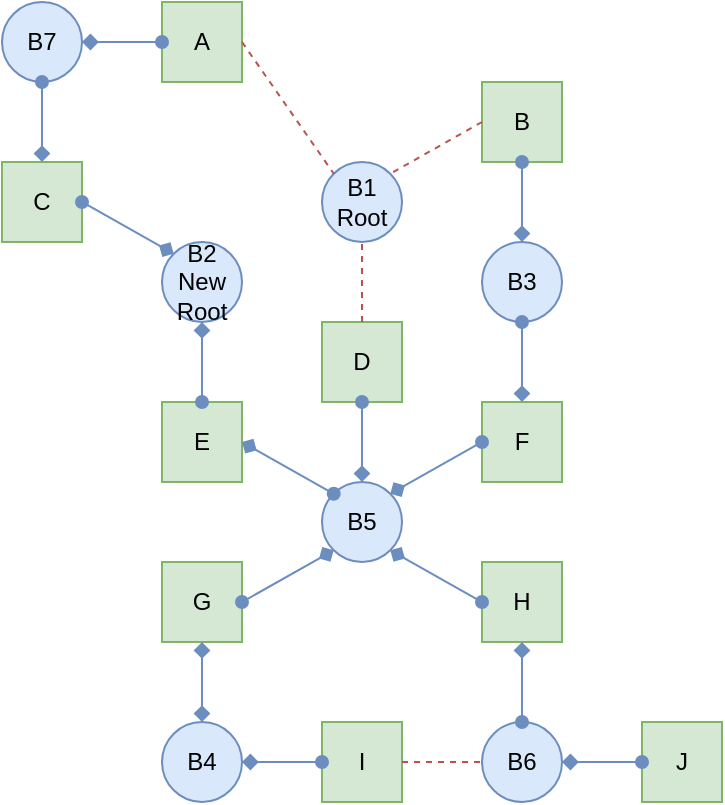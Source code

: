 <mxfile version="12.0.2" type="device" pages="1"><diagram id="QU_nLfcgj8eam7N8MZRF" name="Page-1"><mxGraphModel dx="927" dy="483" grid="1" gridSize="10" guides="1" tooltips="1" connect="1" arrows="1" fold="1" page="1" pageScale="1" pageWidth="850" pageHeight="1100" math="0" shadow="0"><root><mxCell id="0"/><mxCell id="1" parent="0"/><mxCell id="2wqePbnf0MStQBOllh40-1" value="A" style="whiteSpace=wrap;html=1;aspect=fixed;fillColor=#d5e8d4;strokeColor=#82b366;shadow=0;" vertex="1" parent="1"><mxGeometry x="240" y="80" width="40" height="40" as="geometry"/></mxCell><mxCell id="2wqePbnf0MStQBOllh40-2" value="B" style="whiteSpace=wrap;html=1;aspect=fixed;fillColor=#d5e8d4;strokeColor=#82b366;" vertex="1" parent="1"><mxGeometry x="400" y="120" width="40" height="40" as="geometry"/></mxCell><mxCell id="2wqePbnf0MStQBOllh40-3" value="D" style="whiteSpace=wrap;html=1;aspect=fixed;fillColor=#d5e8d4;strokeColor=#82b366;" vertex="1" parent="1"><mxGeometry x="320" y="240" width="40" height="40" as="geometry"/></mxCell><mxCell id="2wqePbnf0MStQBOllh40-4" value="C" style="whiteSpace=wrap;html=1;aspect=fixed;fillColor=#d5e8d4;strokeColor=#82b366;" vertex="1" parent="1"><mxGeometry x="160" y="160" width="40" height="40" as="geometry"/></mxCell><mxCell id="2wqePbnf0MStQBOllh40-5" value="E" style="whiteSpace=wrap;html=1;aspect=fixed;fillColor=#d5e8d4;strokeColor=#82b366;" vertex="1" parent="1"><mxGeometry x="240" y="280" width="40" height="40" as="geometry"/></mxCell><mxCell id="2wqePbnf0MStQBOllh40-6" value="G" style="whiteSpace=wrap;html=1;aspect=fixed;fillColor=#d5e8d4;strokeColor=#82b366;" vertex="1" parent="1"><mxGeometry x="240" y="360" width="40" height="40" as="geometry"/></mxCell><mxCell id="2wqePbnf0MStQBOllh40-7" value="I" style="whiteSpace=wrap;html=1;aspect=fixed;fillColor=#d5e8d4;strokeColor=#82b366;" vertex="1" parent="1"><mxGeometry x="320" y="440" width="40" height="40" as="geometry"/></mxCell><mxCell id="2wqePbnf0MStQBOllh40-8" value="J" style="whiteSpace=wrap;html=1;aspect=fixed;fillColor=#d5e8d4;strokeColor=#82b366;" vertex="1" parent="1"><mxGeometry x="480" y="440" width="40" height="40" as="geometry"/></mxCell><mxCell id="2wqePbnf0MStQBOllh40-9" value="H" style="whiteSpace=wrap;html=1;aspect=fixed;fillColor=#d5e8d4;strokeColor=#82b366;" vertex="1" parent="1"><mxGeometry x="400" y="360" width="40" height="40" as="geometry"/></mxCell><mxCell id="2wqePbnf0MStQBOllh40-10" value="F" style="whiteSpace=wrap;html=1;aspect=fixed;fillColor=#d5e8d4;strokeColor=#82b366;" vertex="1" parent="1"><mxGeometry x="400" y="280" width="40" height="40" as="geometry"/></mxCell><mxCell id="2wqePbnf0MStQBOllh40-13" value="B1&lt;br&gt;Root" style="ellipse;whiteSpace=wrap;html=1;aspect=fixed;fillColor=#dae8fc;strokeColor=#6c8ebf;" vertex="1" parent="1"><mxGeometry x="320" y="160" width="40" height="40" as="geometry"/></mxCell><mxCell id="2wqePbnf0MStQBOllh40-15" value="B2&lt;br&gt;New Root" style="ellipse;whiteSpace=wrap;html=1;aspect=fixed;fillColor=#dae8fc;strokeColor=#6c8ebf;" vertex="1" parent="1"><mxGeometry x="240" y="200" width="40" height="40" as="geometry"/></mxCell><mxCell id="2wqePbnf0MStQBOllh40-16" value="B3" style="ellipse;whiteSpace=wrap;html=1;aspect=fixed;fillColor=#dae8fc;strokeColor=#6c8ebf;" vertex="1" parent="1"><mxGeometry x="400" y="200" width="40" height="40" as="geometry"/></mxCell><mxCell id="2wqePbnf0MStQBOllh40-17" value="B4" style="ellipse;whiteSpace=wrap;html=1;aspect=fixed;fillColor=#dae8fc;strokeColor=#6c8ebf;" vertex="1" parent="1"><mxGeometry x="240" y="440" width="40" height="40" as="geometry"/></mxCell><mxCell id="2wqePbnf0MStQBOllh40-19" value="B6" style="ellipse;whiteSpace=wrap;html=1;aspect=fixed;fillColor=#dae8fc;strokeColor=#6c8ebf;" vertex="1" parent="1"><mxGeometry x="400" y="440" width="40" height="40" as="geometry"/></mxCell><mxCell id="2wqePbnf0MStQBOllh40-20" value="B7" style="ellipse;whiteSpace=wrap;html=1;aspect=fixed;fillColor=#dae8fc;strokeColor=#6c8ebf;" vertex="1" parent="1"><mxGeometry x="160" y="80" width="40" height="40" as="geometry"/></mxCell><mxCell id="2wqePbnf0MStQBOllh40-48" style="edgeStyle=none;rounded=0;orthogonalLoop=1;jettySize=auto;html=1;endArrow=none;endFill=0;fillColor=#f8cecc;strokeColor=#b85450;dashed=1;" edge="1" parent="1" source="2wqePbnf0MStQBOllh40-7" target="2wqePbnf0MStQBOllh40-19"><mxGeometry relative="1" as="geometry"/></mxCell><mxCell id="2wqePbnf0MStQBOllh40-49" style="edgeStyle=none;rounded=0;orthogonalLoop=1;jettySize=auto;html=1;entryX=1;entryY=0.5;entryDx=0;entryDy=0;endArrow=diamond;endFill=1;startArrow=oval;startFill=1;fillColor=#dae8fc;strokeColor=#6c8ebf;" edge="1" parent="1" source="2wqePbnf0MStQBOllh40-7" target="2wqePbnf0MStQBOllh40-17"><mxGeometry relative="1" as="geometry"/></mxCell><mxCell id="2wqePbnf0MStQBOllh40-47" style="edgeStyle=none;rounded=0;orthogonalLoop=1;jettySize=auto;html=1;endArrow=diamond;endFill=1;fillColor=#dae8fc;strokeColor=#6c8ebf;startArrow=oval;startFill=1;entryX=0.5;entryY=1;entryDx=0;entryDy=0;exitX=0.5;exitY=0;exitDx=0;exitDy=0;" edge="1" parent="1" source="2wqePbnf0MStQBOllh40-19" target="2wqePbnf0MStQBOllh40-9"><mxGeometry relative="1" as="geometry"><mxPoint x="370" y="420" as="sourcePoint"/><mxPoint x="380" y="390" as="targetPoint"/></mxGeometry></mxCell><mxCell id="2wqePbnf0MStQBOllh40-32" style="edgeStyle=none;rounded=0;orthogonalLoop=1;jettySize=auto;html=1;entryX=0.5;entryY=1;entryDx=0;entryDy=0;endArrow=none;endFill=0;fillColor=#f8cecc;strokeColor=#b85450;startArrow=none;startFill=0;dashed=1;" edge="1" parent="1" source="2wqePbnf0MStQBOllh40-3" target="2wqePbnf0MStQBOllh40-13"><mxGeometry relative="1" as="geometry"><mxPoint x="320" y="220" as="sourcePoint"/></mxGeometry></mxCell><mxCell id="2wqePbnf0MStQBOllh40-59" style="edgeStyle=none;rounded=0;orthogonalLoop=1;jettySize=auto;html=1;entryX=0.5;entryY=1;entryDx=0;entryDy=0;endArrow=diamond;endFill=1;fillColor=#dae8fc;strokeColor=#6c8ebf;startArrow=oval;startFill=1;exitX=0.5;exitY=0;exitDx=0;exitDy=0;" edge="1" parent="1" source="2wqePbnf0MStQBOllh40-5" target="2wqePbnf0MStQBOllh40-15"><mxGeometry relative="1" as="geometry"><mxPoint x="190" y="250" as="sourcePoint"/></mxGeometry></mxCell><mxCell id="2wqePbnf0MStQBOllh40-36" style="edgeStyle=none;rounded=0;orthogonalLoop=1;jettySize=auto;html=1;endArrow=oval;endFill=1;fillColor=#dae8fc;strokeColor=#6c8ebf;startArrow=diamond;startFill=1;entryX=0.5;entryY=1;entryDx=0;entryDy=0;exitX=0.5;exitY=0;exitDx=0;exitDy=0;" edge="1" parent="1" source="2wqePbnf0MStQBOllh40-10" target="2wqePbnf0MStQBOllh40-16"><mxGeometry relative="1" as="geometry"><mxPoint x="390" y="260" as="sourcePoint"/></mxGeometry></mxCell><mxCell id="2wqePbnf0MStQBOllh40-18" value="B5" style="ellipse;whiteSpace=wrap;html=1;aspect=fixed;fillColor=#dae8fc;strokeColor=#6c8ebf;" vertex="1" parent="1"><mxGeometry x="320" y="320" width="40" height="40" as="geometry"/></mxCell><mxCell id="2wqePbnf0MStQBOllh40-50" style="edgeStyle=none;rounded=0;orthogonalLoop=1;jettySize=auto;html=1;entryX=1;entryY=0.5;entryDx=0;entryDy=0;endArrow=diamond;endFill=1;fillColor=#dae8fc;strokeColor=#6c8ebf;startArrow=oval;startFill=1;exitX=0;exitY=0.5;exitDx=0;exitDy=0;" edge="1" parent="1" source="2wqePbnf0MStQBOllh40-8" target="2wqePbnf0MStQBOllh40-19"><mxGeometry relative="1" as="geometry"><mxPoint x="460" y="500" as="sourcePoint"/></mxGeometry></mxCell><mxCell id="2wqePbnf0MStQBOllh40-30" style="edgeStyle=none;rounded=0;orthogonalLoop=1;jettySize=auto;html=1;exitX=1;exitY=0.5;exitDx=0;exitDy=0;endArrow=none;endFill=0;fillColor=#f8cecc;strokeColor=#b85450;startArrow=none;startFill=0;dashed=1;" edge="1" parent="1" source="2wqePbnf0MStQBOllh40-1"><mxGeometry relative="1" as="geometry"><mxPoint x="326" y="166" as="targetPoint"/></mxGeometry></mxCell><mxCell id="2wqePbnf0MStQBOllh40-29" style="edgeStyle=none;rounded=0;orthogonalLoop=1;jettySize=auto;html=1;exitX=0;exitY=0.5;exitDx=0;exitDy=0;entryX=1;entryY=0;entryDx=0;entryDy=0;endArrow=none;endFill=0;fillColor=#f8cecc;strokeColor=#b85450;startArrow=none;startFill=0;dashed=1;" edge="1" parent="1" source="2wqePbnf0MStQBOllh40-2" target="2wqePbnf0MStQBOllh40-13"><mxGeometry relative="1" as="geometry"/></mxCell><mxCell id="2wqePbnf0MStQBOllh40-58" style="edgeStyle=none;rounded=0;orthogonalLoop=1;jettySize=auto;html=1;endArrow=oval;endFill=1;fillColor=#dae8fc;strokeColor=#6c8ebf;startArrow=diamond;startFill=1;exitX=1;exitY=0.5;exitDx=0;exitDy=0;entryX=0;entryY=0.5;entryDx=0;entryDy=0;" edge="1" parent="1" source="2wqePbnf0MStQBOllh40-20" target="2wqePbnf0MStQBOllh40-1"><mxGeometry relative="1" as="geometry"><mxPoint x="220" y="140" as="targetPoint"/></mxGeometry></mxCell><mxCell id="2wqePbnf0MStQBOllh40-57" style="edgeStyle=none;rounded=0;orthogonalLoop=1;jettySize=auto;html=1;entryX=0.5;entryY=1;entryDx=0;entryDy=0;endArrow=oval;endFill=1;fillColor=#dae8fc;strokeColor=#6c8ebf;startArrow=diamond;startFill=1;" edge="1" parent="1" source="2wqePbnf0MStQBOllh40-4" target="2wqePbnf0MStQBOllh40-20"><mxGeometry relative="1" as="geometry"/></mxCell><mxCell id="2wqePbnf0MStQBOllh40-31" style="edgeStyle=none;rounded=0;orthogonalLoop=1;jettySize=auto;html=1;entryX=0.5;entryY=1;entryDx=0;entryDy=0;endArrow=oval;endFill=1;fillColor=#dae8fc;strokeColor=#6c8ebf;startArrow=diamond;startFill=1;exitX=0.5;exitY=0;exitDx=0;exitDy=0;" edge="1" parent="1" source="2wqePbnf0MStQBOllh40-16" target="2wqePbnf0MStQBOllh40-2"><mxGeometry relative="1" as="geometry"><mxPoint x="390" y="190" as="sourcePoint"/></mxGeometry></mxCell><mxCell id="2wqePbnf0MStQBOllh40-60" style="edgeStyle=none;rounded=0;orthogonalLoop=1;jettySize=auto;html=1;endArrow=diamond;endFill=1;fillColor=#dae8fc;strokeColor=#6c8ebf;startArrow=oval;startFill=1;exitX=1;exitY=0.5;exitDx=0;exitDy=0;entryX=0;entryY=0;entryDx=0;entryDy=0;" edge="1" parent="1" source="2wqePbnf0MStQBOllh40-4" target="2wqePbnf0MStQBOllh40-15"><mxGeometry relative="1" as="geometry"><mxPoint x="220" y="230" as="sourcePoint"/><mxPoint x="210" y="300" as="targetPoint"/></mxGeometry></mxCell><mxCell id="2wqePbnf0MStQBOllh40-33" style="edgeStyle=none;rounded=0;orthogonalLoop=1;jettySize=auto;html=1;entryX=0.5;entryY=1;entryDx=0;entryDy=0;endArrow=oval;endFill=1;fillColor=#dae8fc;strokeColor=#6c8ebf;startArrow=diamond;startFill=1;exitX=0.5;exitY=0;exitDx=0;exitDy=0;" edge="1" parent="1" source="2wqePbnf0MStQBOllh40-18" target="2wqePbnf0MStQBOllh40-3"><mxGeometry relative="1" as="geometry"><mxPoint x="310" y="300" as="sourcePoint"/></mxGeometry></mxCell><mxCell id="2wqePbnf0MStQBOllh40-55" style="edgeStyle=none;rounded=0;orthogonalLoop=1;jettySize=auto;html=1;entryX=1;entryY=0;entryDx=0;entryDy=0;endArrow=diamond;endFill=1;fillColor=#dae8fc;strokeColor=#6c8ebf;startArrow=oval;startFill=1;exitX=0;exitY=0.5;exitDx=0;exitDy=0;" edge="1" parent="1" source="2wqePbnf0MStQBOllh40-10" target="2wqePbnf0MStQBOllh40-18"><mxGeometry relative="1" as="geometry"><mxPoint x="410" y="330" as="sourcePoint"/></mxGeometry></mxCell><mxCell id="2wqePbnf0MStQBOllh40-56" style="edgeStyle=none;rounded=0;orthogonalLoop=1;jettySize=auto;html=1;exitX=1;exitY=0.5;exitDx=0;exitDy=0;endArrow=oval;endFill=1;fillColor=#dae8fc;strokeColor=#6c8ebf;startArrow=diamond;startFill=1;entryX=0;entryY=0;entryDx=0;entryDy=0;" edge="1" parent="1" source="2wqePbnf0MStQBOllh40-5" target="2wqePbnf0MStQBOllh40-18"><mxGeometry relative="1" as="geometry"><mxPoint x="290" y="330" as="targetPoint"/></mxGeometry></mxCell><mxCell id="2wqePbnf0MStQBOllh40-53" style="edgeStyle=none;rounded=0;orthogonalLoop=1;jettySize=auto;html=1;entryX=1;entryY=1;entryDx=0;entryDy=0;endArrow=diamond;endFill=1;fillColor=#dae8fc;strokeColor=#6c8ebf;startArrow=oval;startFill=1;exitX=0;exitY=0.5;exitDx=0;exitDy=0;" edge="1" parent="1" source="2wqePbnf0MStQBOllh40-9" target="2wqePbnf0MStQBOllh40-18"><mxGeometry relative="1" as="geometry"><mxPoint x="340" y="400" as="sourcePoint"/></mxGeometry></mxCell><mxCell id="2wqePbnf0MStQBOllh40-54" style="edgeStyle=none;rounded=0;orthogonalLoop=1;jettySize=auto;html=1;entryX=0;entryY=1;entryDx=0;entryDy=0;endArrow=diamond;endFill=1;fillColor=#dae8fc;strokeColor=#6c8ebf;startArrow=oval;startFill=1;exitX=1;exitY=0.5;exitDx=0;exitDy=0;" edge="1" parent="1" source="2wqePbnf0MStQBOllh40-6" target="2wqePbnf0MStQBOllh40-18"><mxGeometry relative="1" as="geometry"><mxPoint x="280" y="377" as="sourcePoint"/></mxGeometry></mxCell><mxCell id="2wqePbnf0MStQBOllh40-46" style="edgeStyle=none;rounded=0;orthogonalLoop=1;jettySize=auto;html=1;entryX=0.5;entryY=1;entryDx=0;entryDy=0;endArrow=diamond;endFill=1;startArrow=diamond;startFill=1;fillColor=#dae8fc;strokeColor=#6c8ebf;exitX=0.5;exitY=0;exitDx=0;exitDy=0;" edge="1" parent="1" source="2wqePbnf0MStQBOllh40-17" target="2wqePbnf0MStQBOllh40-6"><mxGeometry relative="1" as="geometry"><mxPoint x="240" y="430" as="sourcePoint"/></mxGeometry></mxCell><mxCell id="2wqePbnf0MStQBOllh40-72" value="" style="shape=image;html=1;verticalAlign=top;verticalLabelPosition=bottom;labelBackgroundColor=#ffffff;imageAspect=0;aspect=fixed;image=https://cdn2.iconfinder.com/data/icons/circle-icons-1/64/flame-128.png;shadow=0;" vertex="1" parent="1"><mxGeometry x="320" y="160" width="40" height="40" as="geometry"/></mxCell></root></mxGraphModel></diagram></mxfile>